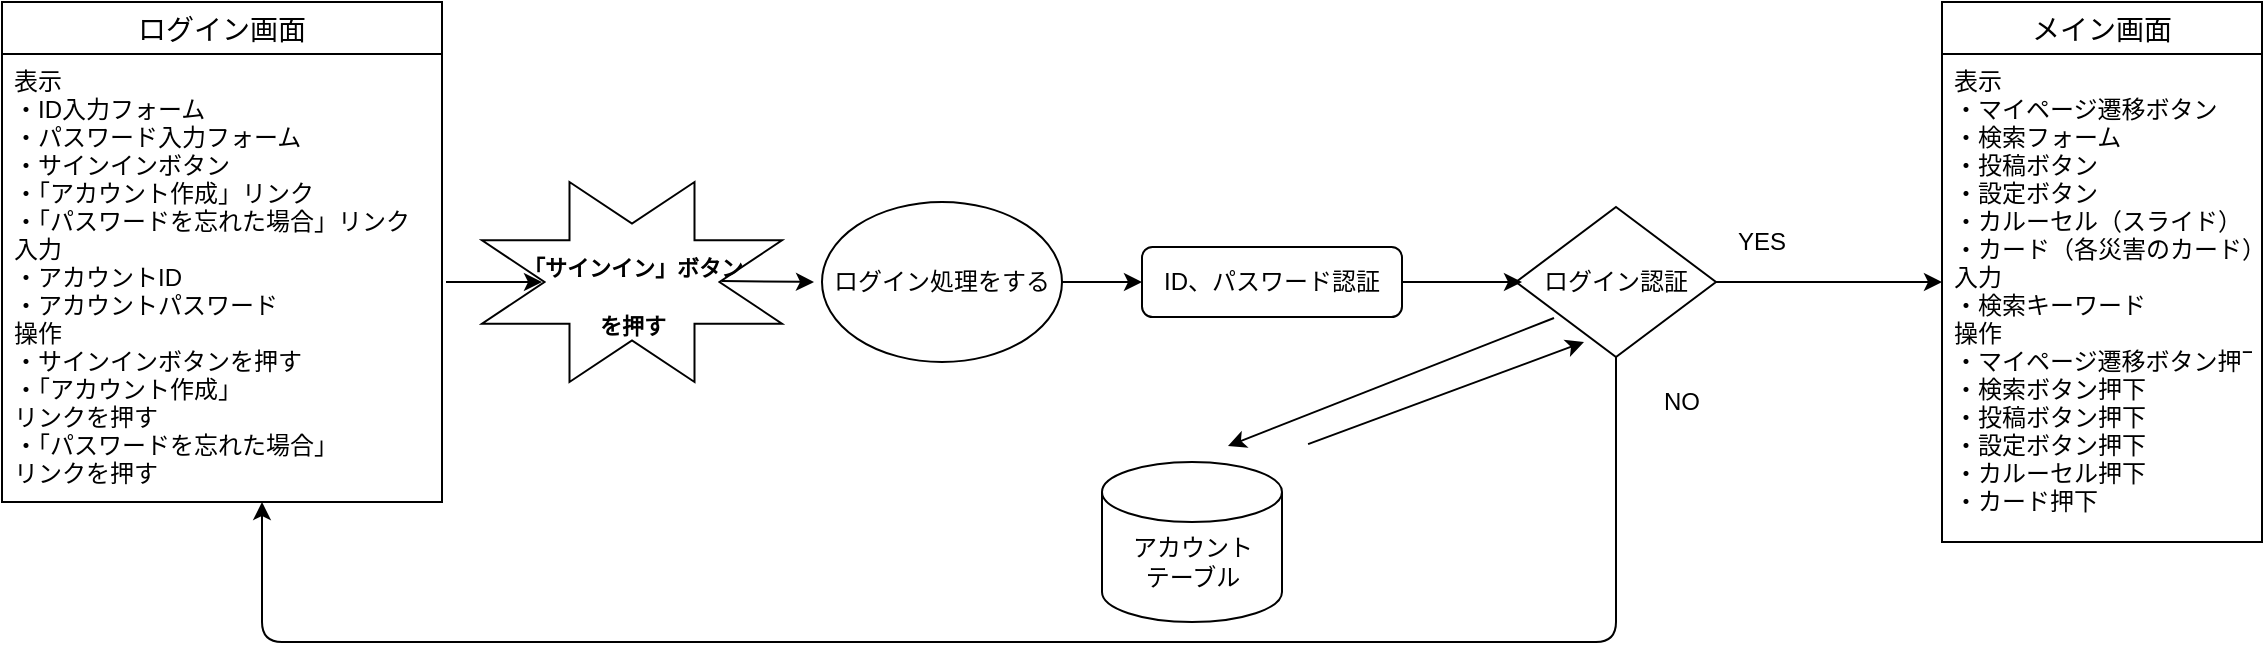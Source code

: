 <mxfile version="13.6.5">
    <diagram id="vhmoGNjeol8t_DWCjhTX" name="ページ1">
        <mxGraphModel dx="1419" dy="325" grid="1" gridSize="10" guides="1" tooltips="1" connect="1" arrows="1" fold="1" page="1" pageScale="1" pageWidth="827" pageHeight="1169" math="0" shadow="0">
            <root>
                <mxCell id="0"/>
                <mxCell id="1" parent="0"/>
                <mxCell id="Tq_DCovhUMrowEp1wneQ-32" value="" style="endArrow=classic;html=1;" parent="1" edge="1">
                    <mxGeometry width="50" height="50" relative="1" as="geometry">
                        <mxPoint x="192" y="290" as="sourcePoint"/>
                        <mxPoint x="240" y="290" as="targetPoint"/>
                    </mxGeometry>
                </mxCell>
                <mxCell id="Tq_DCovhUMrowEp1wneQ-36" value="" style="group" parent="1" vertex="1" connectable="0">
                    <mxGeometry x="210" y="240" width="160" height="110" as="geometry"/>
                </mxCell>
                <mxCell id="Tq_DCovhUMrowEp1wneQ-33" value="" style="verticalLabelPosition=bottom;verticalAlign=top;html=1;shape=mxgraph.basic.8_point_star;strokeColor=#000000;strokeWidth=1;" parent="Tq_DCovhUMrowEp1wneQ-36" vertex="1">
                    <mxGeometry width="150" height="100" as="geometry"/>
                </mxCell>
                <mxCell id="Tq_DCovhUMrowEp1wneQ-34" value="&lt;font style=&quot;font-size: 11px&quot;&gt;「サインイン」ボタン&lt;br&gt;を押す&lt;/font&gt;" style="text;strokeColor=none;fillColor=none;html=1;fontSize=24;fontStyle=1;verticalAlign=middle;align=center;" parent="Tq_DCovhUMrowEp1wneQ-36" vertex="1">
                    <mxGeometry x="30" y="35" width="90" height="35" as="geometry"/>
                </mxCell>
                <mxCell id="Tq_DCovhUMrowEp1wneQ-37" value="" style="endArrow=classic;html=1;" parent="Tq_DCovhUMrowEp1wneQ-36" edge="1">
                    <mxGeometry width="50" height="50" relative="1" as="geometry">
                        <mxPoint x="120" y="49.5" as="sourcePoint"/>
                        <mxPoint x="166" y="50" as="targetPoint"/>
                    </mxGeometry>
                </mxCell>
                <mxCell id="Tq_DCovhUMrowEp1wneQ-38" value="ログイン処理をする" style="ellipse;whiteSpace=wrap;html=1;strokeColor=#000000;strokeWidth=1;" parent="1" vertex="1">
                    <mxGeometry x="380" y="250" width="120" height="80" as="geometry"/>
                </mxCell>
                <mxCell id="Tq_DCovhUMrowEp1wneQ-47" value="" style="endArrow=classic;html=1;exitX=1;exitY=0.5;exitDx=0;exitDy=0;" parent="1" source="Tq_DCovhUMrowEp1wneQ-38" target="_kaZG2ATonmXZ8yXgY3t-3" edge="1">
                    <mxGeometry width="50" height="50" relative="1" as="geometry">
                        <mxPoint x="670" y="210" as="sourcePoint"/>
                        <mxPoint x="560" y="295" as="targetPoint"/>
                    </mxGeometry>
                </mxCell>
                <mxCell id="_kaZG2ATonmXZ8yXgY3t-3" value="ID、パスワード認証" style="rounded=1;whiteSpace=wrap;html=1;" parent="1" vertex="1">
                    <mxGeometry x="540" y="272.5" width="130" height="35" as="geometry"/>
                </mxCell>
                <mxCell id="_kaZG2ATonmXZ8yXgY3t-4" value="ログイン認証" style="rhombus;whiteSpace=wrap;html=1;" parent="1" vertex="1">
                    <mxGeometry x="727" y="252.5" width="100" height="75" as="geometry"/>
                </mxCell>
                <mxCell id="_kaZG2ATonmXZ8yXgY3t-7" value="" style="endArrow=classic;html=1;" parent="1" edge="1">
                    <mxGeometry width="50" height="50" relative="1" as="geometry">
                        <mxPoint x="670" y="290" as="sourcePoint"/>
                        <mxPoint x="730" y="290" as="targetPoint"/>
                    </mxGeometry>
                </mxCell>
                <mxCell id="_kaZG2ATonmXZ8yXgY3t-8" value="" style="endArrow=classic;html=1;" parent="1" edge="1">
                    <mxGeometry width="50" height="50" relative="1" as="geometry">
                        <mxPoint x="827" y="290" as="sourcePoint"/>
                        <mxPoint x="940" y="290" as="targetPoint"/>
                    </mxGeometry>
                </mxCell>
                <mxCell id="_kaZG2ATonmXZ8yXgY3t-10" value="YES" style="text;html=1;strokeColor=none;fillColor=none;align=center;verticalAlign=middle;whiteSpace=wrap;rounded=0;" parent="1" vertex="1">
                    <mxGeometry x="830" y="260" width="40" height="20" as="geometry"/>
                </mxCell>
                <mxCell id="_kaZG2ATonmXZ8yXgY3t-13" value="" style="endArrow=classic;html=1;exitX=0.5;exitY=1;exitDx=0;exitDy=0;" parent="1" source="_kaZG2ATonmXZ8yXgY3t-4" edge="1">
                    <mxGeometry width="50" height="50" relative="1" as="geometry">
                        <mxPoint x="700" y="430" as="sourcePoint"/>
                        <mxPoint x="100" y="400" as="targetPoint"/>
                        <Array as="points">
                            <mxPoint x="777" y="470"/>
                            <mxPoint x="100" y="470"/>
                        </Array>
                    </mxGeometry>
                </mxCell>
                <mxCell id="_kaZG2ATonmXZ8yXgY3t-14" value="NO" style="text;html=1;strokeColor=none;fillColor=none;align=center;verticalAlign=middle;whiteSpace=wrap;rounded=0;" parent="1" vertex="1">
                    <mxGeometry x="790" y="340" width="40" height="20" as="geometry"/>
                </mxCell>
                <mxCell id="_kaZG2ATonmXZ8yXgY3t-16" value="" style="endArrow=classic;html=1;exitX=0.19;exitY=0.74;exitDx=0;exitDy=0;exitPerimeter=0;entryX=0.3;entryY=0.025;entryDx=0;entryDy=0;entryPerimeter=0;" parent="1" source="_kaZG2ATonmXZ8yXgY3t-4" edge="1">
                    <mxGeometry width="50" height="50" relative="1" as="geometry">
                        <mxPoint x="700" y="430" as="sourcePoint"/>
                        <mxPoint x="583" y="372" as="targetPoint"/>
                    </mxGeometry>
                </mxCell>
                <mxCell id="_kaZG2ATonmXZ8yXgY3t-18" value="" style="endArrow=classic;html=1;entryX=0.34;entryY=0.9;entryDx=0;entryDy=0;entryPerimeter=0;exitX=0.664;exitY=0.013;exitDx=0;exitDy=0;exitPerimeter=0;" parent="1" target="_kaZG2ATonmXZ8yXgY3t-4" edge="1">
                    <mxGeometry width="50" height="50" relative="1" as="geometry">
                        <mxPoint x="623.04" y="371.04" as="sourcePoint"/>
                        <mxPoint x="750" y="380" as="targetPoint"/>
                    </mxGeometry>
                </mxCell>
                <mxCell id="2" value="ログイン画面" style="swimlane;fontStyle=0;childLayout=stackLayout;horizontal=1;startSize=26;horizontalStack=0;resizeParent=1;resizeParentMax=0;resizeLast=0;collapsible=1;marginBottom=0;align=center;fontSize=14;" parent="1" vertex="1">
                    <mxGeometry x="-30" y="150" width="220" height="250" as="geometry"/>
                </mxCell>
                <mxCell id="3" value="表示&#10;・ID入力フォーム&#10;・パスワード入力フォーム&#10;・サインインボタン&#10;・「アカウント作成」リンク&#10;・「パスワードを忘れた場合」リンク&#10;入力&#10;・アカウントID&#10;・アカウントパスワード&#10;操作&#10;・サインインボタンを押す&#10;・「アカウント作成」&#10;リンクを押す&#10;・「パスワードを忘れた場合」&#10;リンクを押す" style="text;strokeColor=none;fillColor=none;spacingLeft=4;spacingRight=4;overflow=hidden;rotatable=0;points=[[0,0.5],[1,0.5]];portConstraint=eastwest;fontSize=12;" parent="2" vertex="1">
                    <mxGeometry y="26" width="220" height="224" as="geometry"/>
                </mxCell>
                <mxCell id="4" value="メイン画面" style="swimlane;fontStyle=0;childLayout=stackLayout;horizontal=1;startSize=26;horizontalStack=0;resizeParent=1;resizeParentMax=0;resizeLast=0;collapsible=1;marginBottom=0;align=center;fontSize=14;" parent="1" vertex="1">
                    <mxGeometry x="940" y="150" width="160" height="270" as="geometry"/>
                </mxCell>
                <mxCell id="5" value="表示&#10;・マイページ遷移ボタン&#10;・検索フォーム&#10;・投稿ボタン&#10;・設定ボタン&#10;・カルーセル（スライド）&#10;・カード（各災害のカード）&#10;入力&#10;・検索キーワード&#10;操作&#10;・マイページ遷移ボタン押下&#10;・検索ボタン押下&#10;・投稿ボタン押下&#10;・設定ボタン押下&#10;・カルーセル押下&#10;・カード押下" style="text;strokeColor=none;fillColor=none;spacingLeft=4;spacingRight=4;overflow=hidden;rotatable=0;points=[[0,0.5],[1,0.5]];portConstraint=eastwest;fontSize=12;" parent="4" vertex="1">
                    <mxGeometry y="26" width="160" height="244" as="geometry"/>
                </mxCell>
                <mxCell id="6" value="" style="shape=cylinder2;whiteSpace=wrap;html=1;boundedLbl=1;backgroundOutline=1;size=15;" vertex="1" parent="1">
                    <mxGeometry x="520" y="380" width="90" height="80" as="geometry"/>
                </mxCell>
                <mxCell id="7" value="アカウントテーブル" style="text;html=1;strokeColor=none;fillColor=none;align=center;verticalAlign=middle;whiteSpace=wrap;rounded=0;" vertex="1" parent="1">
                    <mxGeometry x="532.5" y="420" width="65" height="20" as="geometry"/>
                </mxCell>
            </root>
        </mxGraphModel>
    </diagram>
</mxfile>